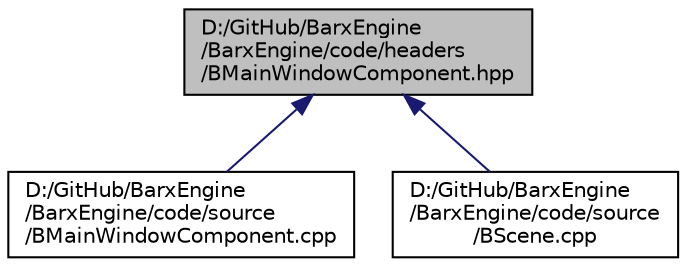 digraph "D:/GitHub/BarxEngine/BarxEngine/code/headers/BMainWindowComponent.hpp"
{
 // LATEX_PDF_SIZE
  edge [fontname="Helvetica",fontsize="10",labelfontname="Helvetica",labelfontsize="10"];
  node [fontname="Helvetica",fontsize="10",shape=record];
  Node1 [label="D:/GitHub/BarxEngine\l/BarxEngine/code/headers\l/BMainWindowComponent.hpp",height=0.2,width=0.4,color="black", fillcolor="grey75", style="filled", fontcolor="black",tooltip=" "];
  Node1 -> Node2 [dir="back",color="midnightblue",fontsize="10",style="solid",fontname="Helvetica"];
  Node2 [label="D:/GitHub/BarxEngine\l/BarxEngine/code/source\l/BMainWindowComponent.cpp",height=0.2,width=0.4,color="black", fillcolor="white", style="filled",URL="$_b_main_window_component_8cpp.html",tooltip=" "];
  Node1 -> Node3 [dir="back",color="midnightblue",fontsize="10",style="solid",fontname="Helvetica"];
  Node3 [label="D:/GitHub/BarxEngine\l/BarxEngine/code/source\l/BScene.cpp",height=0.2,width=0.4,color="black", fillcolor="white", style="filled",URL="$_b_scene_8cpp.html",tooltip=" "];
}
